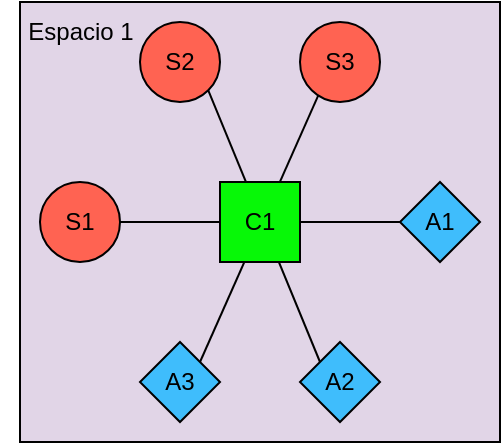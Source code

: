 <mxfile version="24.2.3" type="device" pages="2">
  <diagram name="Arquitectura-espacio" id="M0kS8BBjzuwC6rP2S_f7">
    <mxGraphModel dx="797" dy="437" grid="1" gridSize="10" guides="1" tooltips="1" connect="1" arrows="1" fold="1" page="1" pageScale="1" pageWidth="827" pageHeight="1169" math="0" shadow="0">
      <root>
        <mxCell id="0" />
        <mxCell id="1" parent="0" />
        <mxCell id="yPq4IDfLYK5XOsK69Q8Q-12" value="" style="rounded=0;whiteSpace=wrap;html=1;fillColor=#E1D5E7;strokeColor=#000000;" vertex="1" parent="1">
          <mxGeometry x="100" y="150" width="240" height="220" as="geometry" />
        </mxCell>
        <mxCell id="yPq4IDfLYK5XOsK69Q8Q-2" value="S1" style="ellipse;whiteSpace=wrap;html=1;fillColor=#FF6352;strokeColor=#000000;" vertex="1" parent="1">
          <mxGeometry x="110" y="240" width="40" height="40" as="geometry" />
        </mxCell>
        <mxCell id="yPq4IDfLYK5XOsK69Q8Q-3" value="S2" style="ellipse;whiteSpace=wrap;html=1;fillColor=#FF6352;strokeColor=#000000;" vertex="1" parent="1">
          <mxGeometry x="160" y="160" width="40" height="40" as="geometry" />
        </mxCell>
        <mxCell id="yPq4IDfLYK5XOsK69Q8Q-4" value="S3" style="ellipse;whiteSpace=wrap;html=1;fillColor=#FF6352;strokeColor=#000000;" vertex="1" parent="1">
          <mxGeometry x="240" y="160" width="40" height="40" as="geometry" />
        </mxCell>
        <mxCell id="yPq4IDfLYK5XOsK69Q8Q-5" value="A2" style="rhombus;whiteSpace=wrap;html=1;fillColor=#3FBDFC;strokeColor=#000000;" vertex="1" parent="1">
          <mxGeometry x="240" y="320" width="40" height="40" as="geometry" />
        </mxCell>
        <mxCell id="yPq4IDfLYK5XOsK69Q8Q-6" value="A1" style="rhombus;whiteSpace=wrap;html=1;fillColor=#3FBDFC;strokeColor=#000000;" vertex="1" parent="1">
          <mxGeometry x="290" y="240" width="40" height="40" as="geometry" />
        </mxCell>
        <mxCell id="yPq4IDfLYK5XOsK69Q8Q-9" value="A3" style="rhombus;whiteSpace=wrap;html=1;fillColor=#3FBDFC;strokeColor=#000000;" vertex="1" parent="1">
          <mxGeometry x="160" y="320" width="40" height="40" as="geometry" />
        </mxCell>
        <mxCell id="yPq4IDfLYK5XOsK69Q8Q-13" value="Espacio 1" style="text;html=1;align=center;verticalAlign=middle;resizable=0;points=[];autosize=1;strokeColor=none;fillColor=none;" vertex="1" parent="1">
          <mxGeometry x="90" y="150" width="80" height="30" as="geometry" />
        </mxCell>
        <mxCell id="yPq4IDfLYK5XOsK69Q8Q-14" value="" style="endArrow=none;html=1;rounded=0;exitX=0;exitY=0;exitDx=0;exitDy=0;entryX=1;entryY=1;entryDx=0;entryDy=0;" edge="1" parent="1" source="yPq4IDfLYK5XOsK69Q8Q-5" target="yPq4IDfLYK5XOsK69Q8Q-3">
          <mxGeometry width="50" height="50" relative="1" as="geometry">
            <mxPoint x="75" y="190" as="sourcePoint" />
            <mxPoint x="185" y="180" as="targetPoint" />
          </mxGeometry>
        </mxCell>
        <mxCell id="yPq4IDfLYK5XOsK69Q8Q-15" value="" style="endArrow=none;html=1;rounded=0;entryX=0.23;entryY=0.913;entryDx=0;entryDy=0;entryPerimeter=0;exitX=1;exitY=0;exitDx=0;exitDy=0;" edge="1" parent="1" source="yPq4IDfLYK5XOsK69Q8Q-9" target="yPq4IDfLYK5XOsK69Q8Q-4">
          <mxGeometry width="50" height="50" relative="1" as="geometry">
            <mxPoint x="320" y="332" as="sourcePoint" />
            <mxPoint x="260" y="200" as="targetPoint" />
          </mxGeometry>
        </mxCell>
        <mxCell id="yPq4IDfLYK5XOsK69Q8Q-16" value="" style="endArrow=none;html=1;rounded=0;entryX=0.746;entryY=0.948;entryDx=0;entryDy=0;entryPerimeter=0;exitX=0;exitY=0.5;exitDx=0;exitDy=0;" edge="1" parent="1" source="yPq4IDfLYK5XOsK69Q8Q-6">
          <mxGeometry width="50" height="50" relative="1" as="geometry">
            <mxPoint x="210" y="392" as="sourcePoint" />
            <mxPoint x="150" y="260" as="targetPoint" />
          </mxGeometry>
        </mxCell>
        <mxCell id="yPq4IDfLYK5XOsK69Q8Q-7" value="C1" style="whiteSpace=wrap;html=1;aspect=fixed;fillColor=#07F807;strokeColor=#000000;" vertex="1" parent="1">
          <mxGeometry x="200" y="240" width="40" height="40" as="geometry" />
        </mxCell>
      </root>
    </mxGraphModel>
  </diagram>
  <diagram id="9sWpqmUGWR10s4DKmChA" name="Arquitectura-API">
    <mxGraphModel dx="683" dy="374" grid="1" gridSize="10" guides="1" tooltips="1" connect="1" arrows="1" fold="1" page="1" pageScale="1" pageWidth="827" pageHeight="1169" math="0" shadow="0">
      <root>
        <mxCell id="0" />
        <mxCell id="1" parent="0" />
        <mxCell id="zL4rEWdgPfDy6z_3ENHg-1" value="Espacio 2" style="rounded=0;whiteSpace=wrap;html=1;" vertex="1" parent="1">
          <mxGeometry x="360" y="80" width="120" height="50" as="geometry" />
        </mxCell>
        <mxCell id="zL4rEWdgPfDy6z_3ENHg-6" value="Espacio 1" style="rounded=0;whiteSpace=wrap;html=1;" vertex="1" parent="1">
          <mxGeometry x="200" y="80" width="120" height="50" as="geometry" />
        </mxCell>
        <mxCell id="zL4rEWdgPfDy6z_3ENHg-7" value="Espacio 3" style="rounded=0;whiteSpace=wrap;html=1;" vertex="1" parent="1">
          <mxGeometry x="520" y="80" width="120" height="50" as="geometry" />
        </mxCell>
        <mxCell id="zL4rEWdgPfDy6z_3ENHg-8" value="Espacio 4" style="rounded=0;whiteSpace=wrap;html=1;" vertex="1" parent="1">
          <mxGeometry x="520" y="160" width="120" height="50" as="geometry" />
        </mxCell>
        <mxCell id="zL4rEWdgPfDy6z_3ENHg-9" value="Espacio 5" style="rounded=0;whiteSpace=wrap;html=1;" vertex="1" parent="1">
          <mxGeometry x="520" y="230" width="120" height="50" as="geometry" />
        </mxCell>
        <mxCell id="zL4rEWdgPfDy6z_3ENHg-10" value="Espacio 6" style="rounded=0;whiteSpace=wrap;html=1;" vertex="1" parent="1">
          <mxGeometry x="520" y="310" width="120" height="50" as="geometry" />
        </mxCell>
        <mxCell id="zL4rEWdgPfDy6z_3ENHg-11" value="Espacio 7" style="rounded=0;whiteSpace=wrap;html=1;" vertex="1" parent="1">
          <mxGeometry x="360" y="310" width="120" height="50" as="geometry" />
        </mxCell>
        <mxCell id="zL4rEWdgPfDy6z_3ENHg-12" value="Espacio 8" style="rounded=0;whiteSpace=wrap;html=1;" vertex="1" parent="1">
          <mxGeometry x="200" y="310" width="120" height="50" as="geometry" />
        </mxCell>
        <mxCell id="zL4rEWdgPfDy6z_3ENHg-13" value="Espacio 9" style="rounded=0;whiteSpace=wrap;html=1;" vertex="1" parent="1">
          <mxGeometry x="200" y="230" width="120" height="50" as="geometry" />
        </mxCell>
        <mxCell id="zL4rEWdgPfDy6z_3ENHg-14" value="Espacio 10" style="rounded=0;whiteSpace=wrap;html=1;" vertex="1" parent="1">
          <mxGeometry x="200" y="160" width="120" height="50" as="geometry" />
        </mxCell>
        <mxCell id="zL4rEWdgPfDy6z_3ENHg-15" value="" style="endArrow=none;html=1;rounded=0;exitX=1;exitY=1;exitDx=0;exitDy=0;entryX=0;entryY=0;entryDx=0;entryDy=0;" edge="1" parent="1" source="zL4rEWdgPfDy6z_3ENHg-6" target="zL4rEWdgPfDy6z_3ENHg-10">
          <mxGeometry width="50" height="50" relative="1" as="geometry">
            <mxPoint x="420" y="270" as="sourcePoint" />
            <mxPoint x="470" y="220" as="targetPoint" />
          </mxGeometry>
        </mxCell>
        <mxCell id="zL4rEWdgPfDy6z_3ENHg-16" value="" style="endArrow=none;html=1;rounded=0;entryX=0;entryY=1;entryDx=0;entryDy=0;exitX=1;exitY=0;exitDx=0;exitDy=0;" edge="1" parent="1" source="zL4rEWdgPfDy6z_3ENHg-12" target="zL4rEWdgPfDy6z_3ENHg-7">
          <mxGeometry width="50" height="50" relative="1" as="geometry">
            <mxPoint x="420" y="270" as="sourcePoint" />
            <mxPoint x="470" y="220" as="targetPoint" />
          </mxGeometry>
        </mxCell>
        <mxCell id="zL4rEWdgPfDy6z_3ENHg-17" value="" style="endArrow=none;html=1;rounded=0;entryX=0.5;entryY=1;entryDx=0;entryDy=0;exitX=0.5;exitY=0;exitDx=0;exitDy=0;" edge="1" parent="1" source="zL4rEWdgPfDy6z_3ENHg-11" target="zL4rEWdgPfDy6z_3ENHg-1">
          <mxGeometry width="50" height="50" relative="1" as="geometry">
            <mxPoint x="420" y="270" as="sourcePoint" />
            <mxPoint x="470" y="220" as="targetPoint" />
          </mxGeometry>
        </mxCell>
        <mxCell id="zL4rEWdgPfDy6z_3ENHg-18" value="" style="endArrow=none;html=1;rounded=0;exitX=1;exitY=0.5;exitDx=0;exitDy=0;entryX=0;entryY=0.5;entryDx=0;entryDy=0;" edge="1" parent="1" source="zL4rEWdgPfDy6z_3ENHg-13" target="zL4rEWdgPfDy6z_3ENHg-8">
          <mxGeometry width="50" height="50" relative="1" as="geometry">
            <mxPoint x="420" y="270" as="sourcePoint" />
            <mxPoint x="470" y="220" as="targetPoint" />
          </mxGeometry>
        </mxCell>
        <mxCell id="zL4rEWdgPfDy6z_3ENHg-19" value="" style="endArrow=none;html=1;rounded=0;entryX=0;entryY=0.5;entryDx=0;entryDy=0;exitX=1;exitY=0.5;exitDx=0;exitDy=0;" edge="1" parent="1" source="zL4rEWdgPfDy6z_3ENHg-14" target="zL4rEWdgPfDy6z_3ENHg-9">
          <mxGeometry width="50" height="50" relative="1" as="geometry">
            <mxPoint x="420" y="270" as="sourcePoint" />
            <mxPoint x="470" y="220" as="targetPoint" />
          </mxGeometry>
        </mxCell>
        <mxCell id="AnHeMa4yB2fgQZpyOYgM-1" value="&lt;span style=&quot;color: rgb(0, 0, 0); font-family: Helvetica; font-size: 12px; font-style: normal; font-variant-ligatures: normal; font-variant-caps: normal; font-weight: 400; letter-spacing: normal; orphans: 2; text-align: center; text-indent: 0px; text-transform: none; widows: 2; word-spacing: 0px; -webkit-text-stroke-width: 0px; white-space: normal; background-color: rgb(251, 251, 251); text-decoration-thickness: initial; text-decoration-style: initial; text-decoration-color: initial; display: inline !important; float: none;&quot;&gt;Servidor principal&lt;/span&gt;&lt;div style=&quot;forced-color-adjust: none; color: rgb(0, 0, 0); font-family: Helvetica; font-size: 12px; font-style: normal; font-variant-ligatures: normal; font-variant-caps: normal; font-weight: 400; letter-spacing: normal; orphans: 2; text-align: center; text-indent: 0px; text-transform: none; widows: 2; word-spacing: 0px; -webkit-text-stroke-width: 0px; white-space: normal; background-color: rgb(251, 251, 251); text-decoration-thickness: initial; text-decoration-style: initial; text-decoration-color: initial;&quot;&gt;API REST: Fastapi&lt;/div&gt;" style="rounded=1;whiteSpace=wrap;html=1;" vertex="1" parent="1">
          <mxGeometry x="360" y="160" width="120" height="120" as="geometry" />
        </mxCell>
      </root>
    </mxGraphModel>
  </diagram>
</mxfile>
